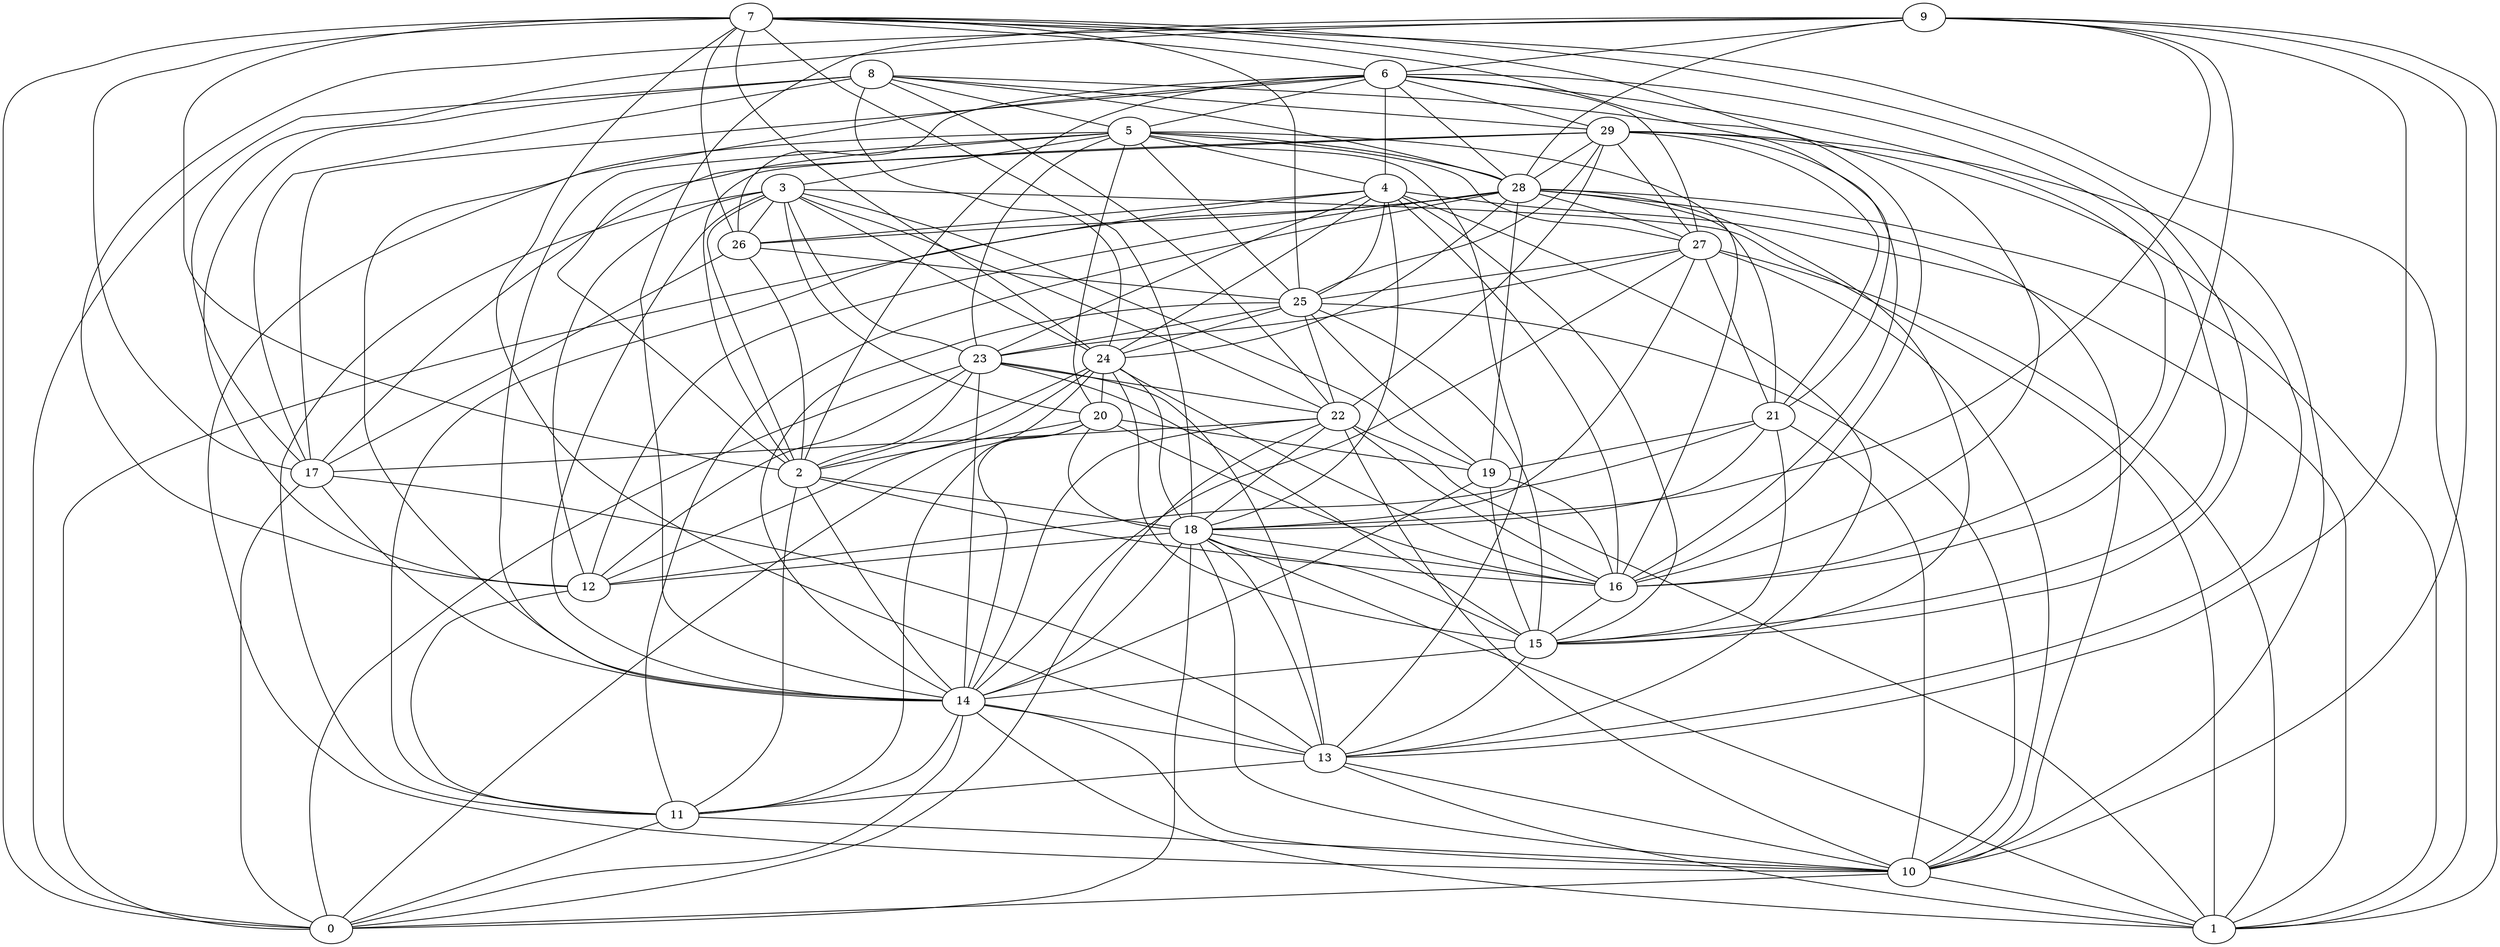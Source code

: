 digraph GG_graph {

subgraph G_graph {
edge [color = black]
"14" -> "11" [dir = none]
"14" -> "10" [dir = none]
"14" -> "0" [dir = none]
"14" -> "1" [dir = none]
"26" -> "17" [dir = none]
"26" -> "2" [dir = none]
"2" -> "16" [dir = none]
"25" -> "10" [dir = none]
"25" -> "14" [dir = none]
"5" -> "16" [dir = none]
"5" -> "13" [dir = none]
"5" -> "20" [dir = none]
"5" -> "25" [dir = none]
"5" -> "3" [dir = none]
"18" -> "1" [dir = none]
"18" -> "16" [dir = none]
"18" -> "13" [dir = none]
"18" -> "12" [dir = none]
"11" -> "0" [dir = none]
"27" -> "23" [dir = none]
"27" -> "1" [dir = none]
"27" -> "18" [dir = none]
"27" -> "14" [dir = none]
"24" -> "20" [dir = none]
"24" -> "2" [dir = none]
"24" -> "12" [dir = none]
"24" -> "18" [dir = none]
"24" -> "15" [dir = none]
"3" -> "24" [dir = none]
"3" -> "14" [dir = none]
"6" -> "5" [dir = none]
"6" -> "14" [dir = none]
"6" -> "26" [dir = none]
"6" -> "27" [dir = none]
"6" -> "28" [dir = none]
"6" -> "16" [dir = none]
"19" -> "15" [dir = none]
"19" -> "16" [dir = none]
"19" -> "14" [dir = none]
"8" -> "24" [dir = none]
"8" -> "29" [dir = none]
"8" -> "17" [dir = none]
"8" -> "28" [dir = none]
"8" -> "5" [dir = none]
"9" -> "18" [dir = none]
"9" -> "10" [dir = none]
"9" -> "17" [dir = none]
"9" -> "28" [dir = none]
"9" -> "13" [dir = none]
"9" -> "16" [dir = none]
"9" -> "14" [dir = none]
"22" -> "16" [dir = none]
"22" -> "14" [dir = none]
"22" -> "1" [dir = none]
"28" -> "0" [dir = none]
"28" -> "10" [dir = none]
"28" -> "11" [dir = none]
"28" -> "12" [dir = none]
"17" -> "13" [dir = none]
"10" -> "0" [dir = none]
"7" -> "26" [dir = none]
"7" -> "2" [dir = none]
"7" -> "17" [dir = none]
"7" -> "13" [dir = none]
"7" -> "1" [dir = none]
"7" -> "6" [dir = none]
"20" -> "14" [dir = none]
"20" -> "16" [dir = none]
"20" -> "2" [dir = none]
"20" -> "19" [dir = none]
"29" -> "2" [dir = none]
"29" -> "17" [dir = none]
"13" -> "11" [dir = none]
"13" -> "1" [dir = none]
"13" -> "10" [dir = none]
"16" -> "15" [dir = none]
"21" -> "19" [dir = none]
"21" -> "18" [dir = none]
"21" -> "10" [dir = none]
"23" -> "12" [dir = none]
"23" -> "14" [dir = none]
"23" -> "0" [dir = none]
"23" -> "13" [dir = none]
"4" -> "16" [dir = none]
"4" -> "11" [dir = none]
"4" -> "18" [dir = none]
"4" -> "26" [dir = none]
"7" -> "18" [dir = none]
"5" -> "10" [dir = none]
"3" -> "11" [dir = none]
"29" -> "13" [dir = none]
"4" -> "13" [dir = none]
"3" -> "12" [dir = none]
"9" -> "12" [dir = none]
"9" -> "1" [dir = none]
"29" -> "10" [dir = none]
"8" -> "12" [dir = none]
"14" -> "13" [dir = none]
"25" -> "15" [dir = none]
"15" -> "13" [dir = none]
"29" -> "22" [dir = none]
"28" -> "24" [dir = none]
"7" -> "25" [dir = none]
"22" -> "0" [dir = none]
"5" -> "2" [dir = none]
"27" -> "25" [dir = none]
"12" -> "11" [dir = none]
"7" -> "15" [dir = none]
"4" -> "1" [dir = none]
"3" -> "1" [dir = none]
"6" -> "15" [dir = none]
"4" -> "23" [dir = none]
"17" -> "0" [dir = none]
"2" -> "14" [dir = none]
"25" -> "22" [dir = none]
"25" -> "23" [dir = none]
"4" -> "25" [dir = none]
"17" -> "14" [dir = none]
"23" -> "15" [dir = none]
"18" -> "10" [dir = none]
"6" -> "4" [dir = none]
"9" -> "6" [dir = none]
"29" -> "28" [dir = none]
"28" -> "19" [dir = none]
"7" -> "0" [dir = none]
"20" -> "18" [dir = none]
"27" -> "21" [dir = none]
"24" -> "0" [dir = none]
"8" -> "0" [dir = none]
"22" -> "10" [dir = none]
"7" -> "24" [dir = none]
"5" -> "28" [dir = none]
"27" -> "10" [dir = none]
"23" -> "22" [dir = none]
"21" -> "15" [dir = none]
"10" -> "1" [dir = none]
"5" -> "4" [dir = none]
"4" -> "15" [dir = none]
"28" -> "1" [dir = none]
"28" -> "21" [dir = none]
"2" -> "18" [dir = none]
"20" -> "11" [dir = none]
"18" -> "0" [dir = none]
"3" -> "2" [dir = none]
"3" -> "26" [dir = none]
"22" -> "18" [dir = none]
"3" -> "23" [dir = none]
"25" -> "19" [dir = none]
"22" -> "17" [dir = none]
"29" -> "25" [dir = none]
"18" -> "15" [dir = none]
"26" -> "25" [dir = none]
"6" -> "29" [dir = none]
"7" -> "16" [dir = none]
"28" -> "15" [dir = none]
"29" -> "16" [dir = none]
"29" -> "27" [dir = none]
"7" -> "21" [dir = none]
"29" -> "21" [dir = none]
"5" -> "14" [dir = none]
"23" -> "2" [dir = none]
"25" -> "24" [dir = none]
"4" -> "24" [dir = none]
"8" -> "16" [dir = none]
"21" -> "12" [dir = none]
"8" -> "22" [dir = none]
"5" -> "23" [dir = none]
"2" -> "11" [dir = none]
"6" -> "17" [dir = none]
"5" -> "27" [dir = none]
"28" -> "27" [dir = none]
"6" -> "2" [dir = none]
"18" -> "14" [dir = none]
"3" -> "22" [dir = none]
"28" -> "26" [dir = none]
"15" -> "14" [dir = none]
"3" -> "19" [dir = none]
"11" -> "10" [dir = none]
"24" -> "16" [dir = none]
"3" -> "20" [dir = none]
}

}
